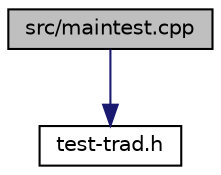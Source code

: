 digraph "src/maintest.cpp"
{
 // LATEX_PDF_SIZE
  edge [fontname="Helvetica",fontsize="10",labelfontname="Helvetica",labelfontsize="10"];
  node [fontname="Helvetica",fontsize="10",shape=record];
  Node1 [label="src/maintest.cpp",height=0.2,width=0.4,color="black", fillcolor="grey75", style="filled", fontcolor="black",tooltip="main pour lancer les tests"];
  Node1 -> Node2 [color="midnightblue",fontsize="10",style="solid",fontname="Helvetica"];
  Node2 [label="test-trad.h",height=0.2,width=0.4,color="black", fillcolor="white", style="filled",URL="$test-trad_8h_source.html",tooltip=" "];
}
